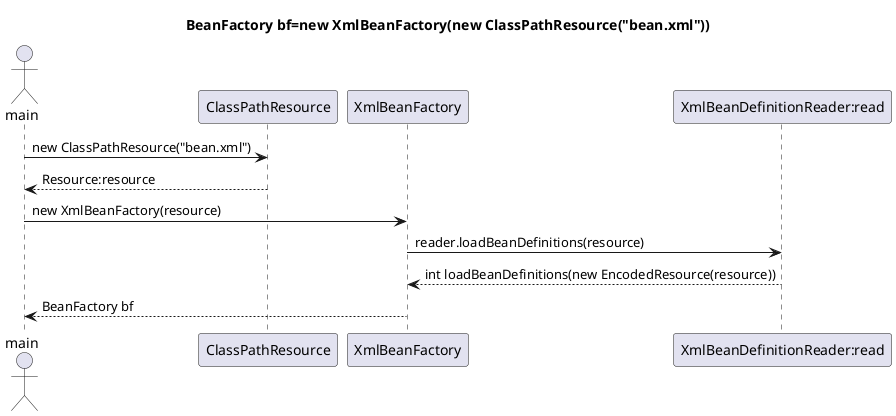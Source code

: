 @startuml
title BeanFactory bf=new XmlBeanFactory(new ClassPathResource("bean.xml"))
actor main
participant ClassPathResource
participant XmlBeanFactory
participant read as "XmlBeanDefinitionReader:read"
main->ClassPathResource:new ClassPathResource("bean.xml")
main<--ClassPathResource:Resource:resource
main->XmlBeanFactory:new XmlBeanFactory(resource)
XmlBeanFactory->read:reader.loadBeanDefinitions(resource)
XmlBeanFactory<--read:int loadBeanDefinitions(new EncodedResource(resource))
main<--XmlBeanFactory:BeanFactory bf
@enduml